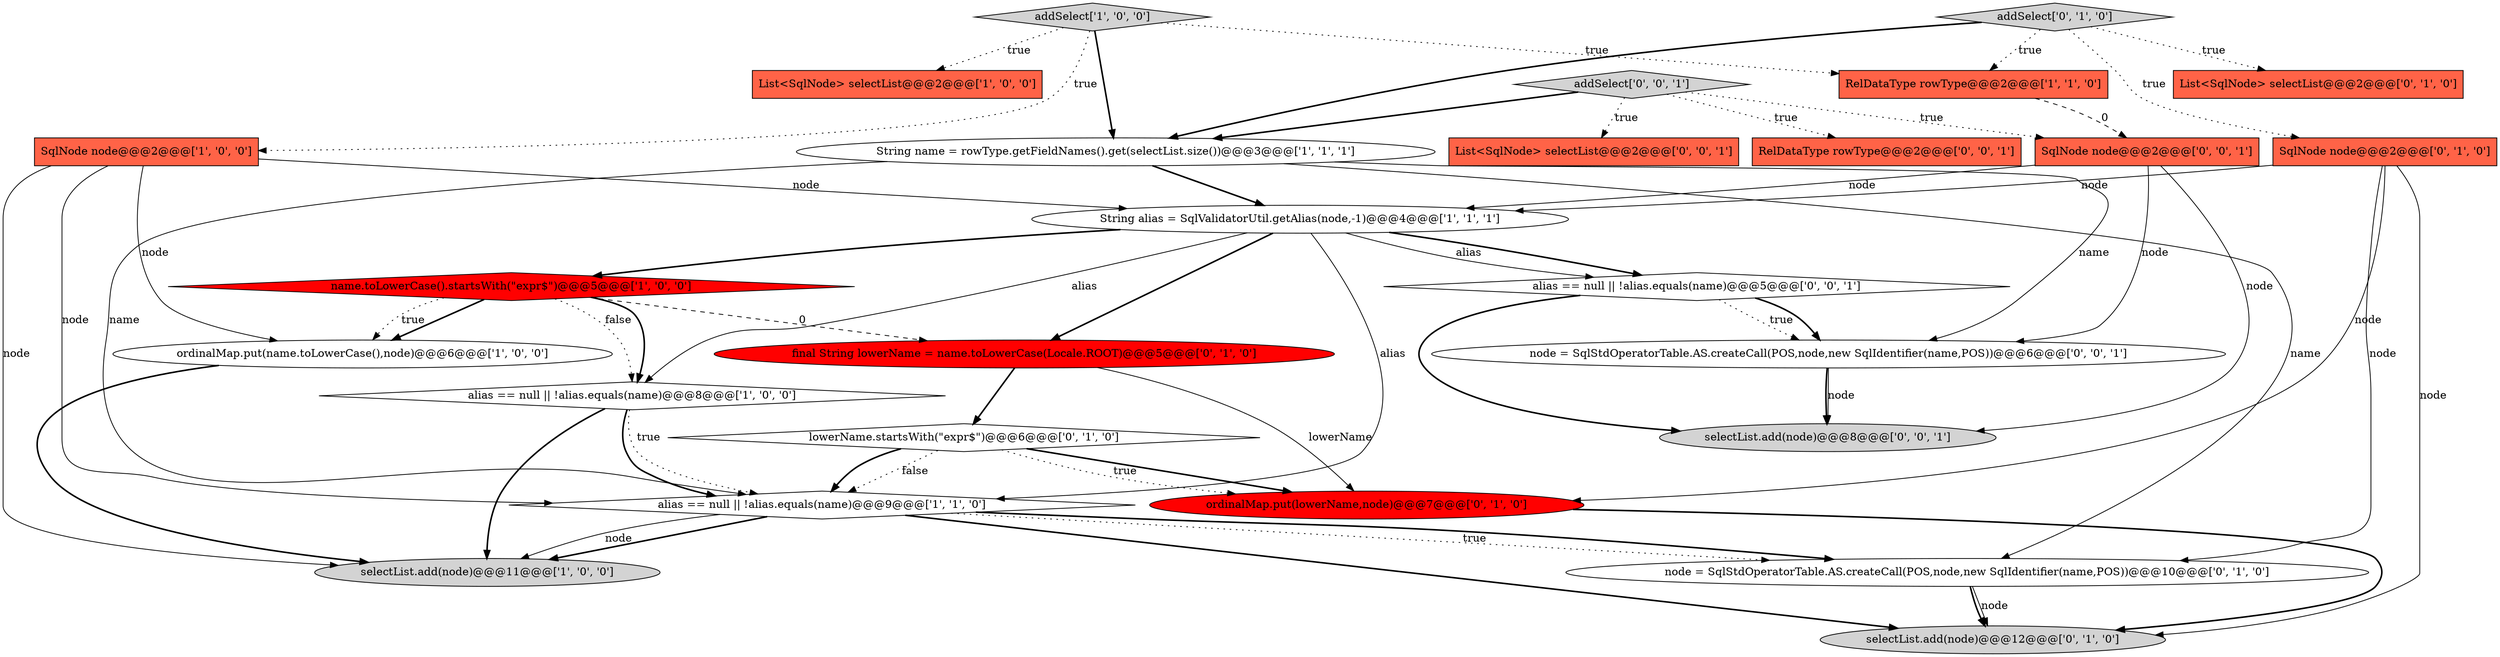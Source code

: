 digraph {
0 [style = filled, label = "List<SqlNode> selectList@@@2@@@['1', '0', '0']", fillcolor = tomato, shape = box image = "AAA0AAABBB1BBB"];
14 [style = filled, label = "final String lowerName = name.toLowerCase(Locale.ROOT)@@@5@@@['0', '1', '0']", fillcolor = red, shape = ellipse image = "AAA1AAABBB2BBB"];
24 [style = filled, label = "SqlNode node@@@2@@@['0', '0', '1']", fillcolor = tomato, shape = box image = "AAA0AAABBB3BBB"];
18 [style = filled, label = "lowerName.startsWith(\"expr$\")@@@6@@@['0', '1', '0']", fillcolor = white, shape = diamond image = "AAA0AAABBB2BBB"];
1 [style = filled, label = "name.toLowerCase().startsWith(\"expr$\")@@@5@@@['1', '0', '0']", fillcolor = red, shape = diamond image = "AAA1AAABBB1BBB"];
5 [style = filled, label = "String name = rowType.getFieldNames().get(selectList.size())@@@3@@@['1', '1', '1']", fillcolor = white, shape = ellipse image = "AAA0AAABBB1BBB"];
23 [style = filled, label = "selectList.add(node)@@@8@@@['0', '0', '1']", fillcolor = lightgray, shape = ellipse image = "AAA0AAABBB3BBB"];
12 [style = filled, label = "List<SqlNode> selectList@@@2@@@['0', '1', '0']", fillcolor = tomato, shape = box image = "AAA0AAABBB2BBB"];
10 [style = filled, label = "addSelect['1', '0', '0']", fillcolor = lightgray, shape = diamond image = "AAA0AAABBB1BBB"];
20 [style = filled, label = "RelDataType rowType@@@2@@@['0', '0', '1']", fillcolor = tomato, shape = box image = "AAA0AAABBB3BBB"];
8 [style = filled, label = "RelDataType rowType@@@2@@@['1', '1', '0']", fillcolor = tomato, shape = box image = "AAA0AAABBB1BBB"];
25 [style = filled, label = "addSelect['0', '0', '1']", fillcolor = lightgray, shape = diamond image = "AAA0AAABBB3BBB"];
9 [style = filled, label = "selectList.add(node)@@@11@@@['1', '0', '0']", fillcolor = lightgray, shape = ellipse image = "AAA0AAABBB1BBB"];
21 [style = filled, label = "node = SqlStdOperatorTable.AS.createCall(POS,node,new SqlIdentifier(name,POS))@@@6@@@['0', '0', '1']", fillcolor = white, shape = ellipse image = "AAA0AAABBB3BBB"];
19 [style = filled, label = "alias == null || !alias.equals(name)@@@5@@@['0', '0', '1']", fillcolor = white, shape = diamond image = "AAA0AAABBB3BBB"];
17 [style = filled, label = "ordinalMap.put(lowerName,node)@@@7@@@['0', '1', '0']", fillcolor = red, shape = ellipse image = "AAA1AAABBB2BBB"];
2 [style = filled, label = "alias == null || !alias.equals(name)@@@9@@@['1', '1', '0']", fillcolor = white, shape = diamond image = "AAA0AAABBB1BBB"];
15 [style = filled, label = "node = SqlStdOperatorTable.AS.createCall(POS,node,new SqlIdentifier(name,POS))@@@10@@@['0', '1', '0']", fillcolor = white, shape = ellipse image = "AAA0AAABBB2BBB"];
3 [style = filled, label = "ordinalMap.put(name.toLowerCase(),node)@@@6@@@['1', '0', '0']", fillcolor = white, shape = ellipse image = "AAA0AAABBB1BBB"];
11 [style = filled, label = "addSelect['0', '1', '0']", fillcolor = lightgray, shape = diamond image = "AAA0AAABBB2BBB"];
7 [style = filled, label = "alias == null || !alias.equals(name)@@@8@@@['1', '0', '0']", fillcolor = white, shape = diamond image = "AAA0AAABBB1BBB"];
4 [style = filled, label = "SqlNode node@@@2@@@['1', '0', '0']", fillcolor = tomato, shape = box image = "AAA0AAABBB1BBB"];
13 [style = filled, label = "SqlNode node@@@2@@@['0', '1', '0']", fillcolor = tomato, shape = box image = "AAA0AAABBB2BBB"];
16 [style = filled, label = "selectList.add(node)@@@12@@@['0', '1', '0']", fillcolor = lightgray, shape = ellipse image = "AAA0AAABBB2BBB"];
22 [style = filled, label = "List<SqlNode> selectList@@@2@@@['0', '0', '1']", fillcolor = tomato, shape = box image = "AAA0AAABBB3BBB"];
6 [style = filled, label = "String alias = SqlValidatorUtil.getAlias(node,-1)@@@4@@@['1', '1', '1']", fillcolor = white, shape = ellipse image = "AAA0AAABBB1BBB"];
7->2 [style = dotted, label="true"];
10->8 [style = dotted, label="true"];
4->2 [style = solid, label="node"];
24->6 [style = solid, label="node"];
5->2 [style = solid, label="name"];
13->17 [style = solid, label="node"];
13->16 [style = solid, label="node"];
1->7 [style = dotted, label="false"];
1->14 [style = dashed, label="0"];
14->17 [style = solid, label="lowerName"];
6->7 [style = solid, label="alias"];
11->12 [style = dotted, label="true"];
1->3 [style = bold, label=""];
2->15 [style = dotted, label="true"];
18->17 [style = bold, label=""];
25->24 [style = dotted, label="true"];
21->23 [style = solid, label="node"];
19->21 [style = dotted, label="true"];
6->19 [style = bold, label=""];
24->23 [style = solid, label="node"];
2->9 [style = bold, label=""];
11->13 [style = dotted, label="true"];
18->2 [style = bold, label=""];
8->24 [style = dashed, label="0"];
15->16 [style = bold, label=""];
5->21 [style = solid, label="name"];
4->9 [style = solid, label="node"];
1->7 [style = bold, label=""];
4->6 [style = solid, label="node"];
1->3 [style = dotted, label="true"];
6->14 [style = bold, label=""];
3->9 [style = bold, label=""];
7->9 [style = bold, label=""];
6->19 [style = solid, label="alias"];
6->1 [style = bold, label=""];
15->16 [style = solid, label="node"];
11->5 [style = bold, label=""];
2->9 [style = solid, label="node"];
24->21 [style = solid, label="node"];
5->6 [style = bold, label=""];
10->5 [style = bold, label=""];
18->2 [style = dotted, label="false"];
7->2 [style = bold, label=""];
19->23 [style = bold, label=""];
25->20 [style = dotted, label="true"];
2->15 [style = bold, label=""];
13->6 [style = solid, label="node"];
25->22 [style = dotted, label="true"];
10->0 [style = dotted, label="true"];
25->5 [style = bold, label=""];
14->18 [style = bold, label=""];
11->8 [style = dotted, label="true"];
19->21 [style = bold, label=""];
18->17 [style = dotted, label="true"];
10->4 [style = dotted, label="true"];
4->3 [style = solid, label="node"];
13->15 [style = solid, label="node"];
21->23 [style = bold, label=""];
17->16 [style = bold, label=""];
5->15 [style = solid, label="name"];
6->2 [style = solid, label="alias"];
2->16 [style = bold, label=""];
}
